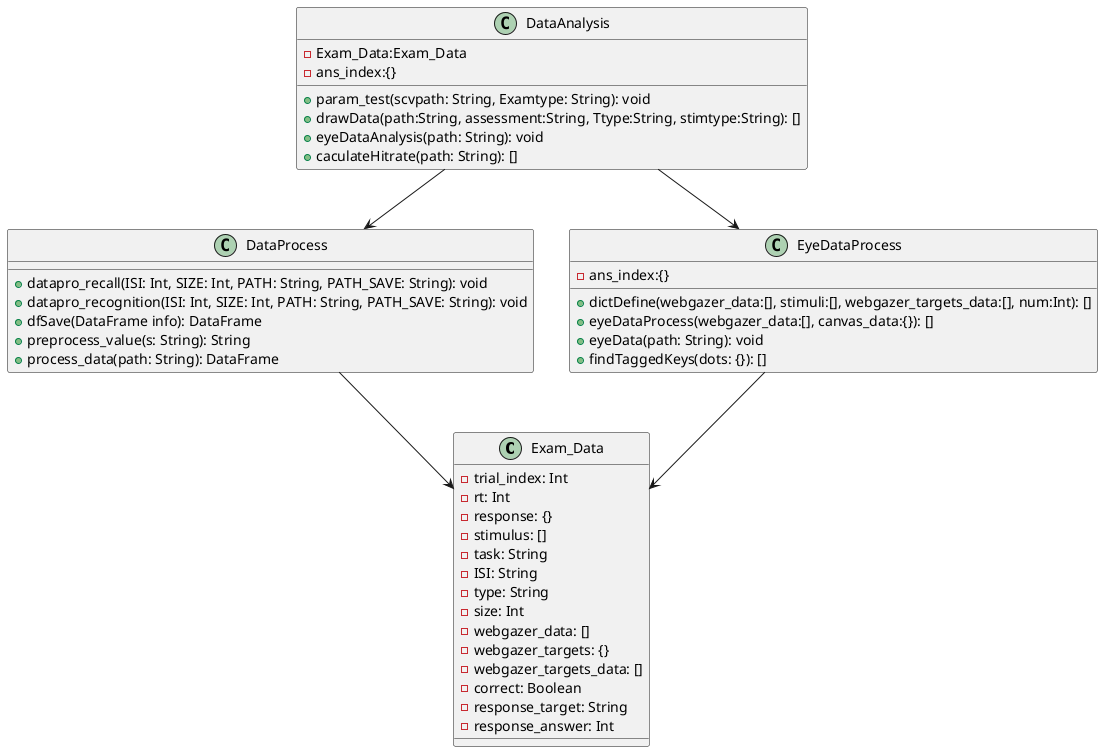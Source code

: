 @startuml
class Exam_Data {
    - trial_index: Int
    - rt: Int
    - response: {}
    - stimulus: []
    - task: String
    - ISI: String
    - type: String
    - size: Int
    - webgazer_data: []
    - webgazer_targets: {}
    - webgazer_targets_data: []
    - correct: Boolean
    - response_target: String
    - response_answer: Int
}

class DataProcess {
    + datapro_recall(ISI: Int, SIZE: Int, PATH: String, PATH_SAVE: String): void
    + datapro_recognition(ISI: Int, SIZE: Int, PATH: String, PATH_SAVE: String): void
    + dfSave(DataFrame info): DataFrame
    + preprocess_value(s: String): String
    + process_data(path: String): DataFrame
}

class EyeDataProcess {
    - ans_index:{}
    + dictDefine(webgazer_data:[], stimuli:[], webgazer_targets_data:[], num:Int): []
    + eyeDataProcess(webgazer_data:[], canvas_data:{}): []
    + eyeData(path: String): void
    + findTaggedKeys(dots: {}): []
}

class DataAnalysis {
    - Exam_Data:Exam_Data
    - ans_index:{}
    + param_test(scvpath: String, Examtype: String): void
    + drawData(path:String, assessment:String, Ttype:String, stimtype:String): []
    + eyeDataAnalysis(path: String): void
    + caculateHitrate(path: String): []
}




DataProcess --> Exam_Data
EyeDataProcess --> Exam_Data
DataAnalysis --> EyeDataProcess
DataAnalysis --> DataProcess
@enduml
